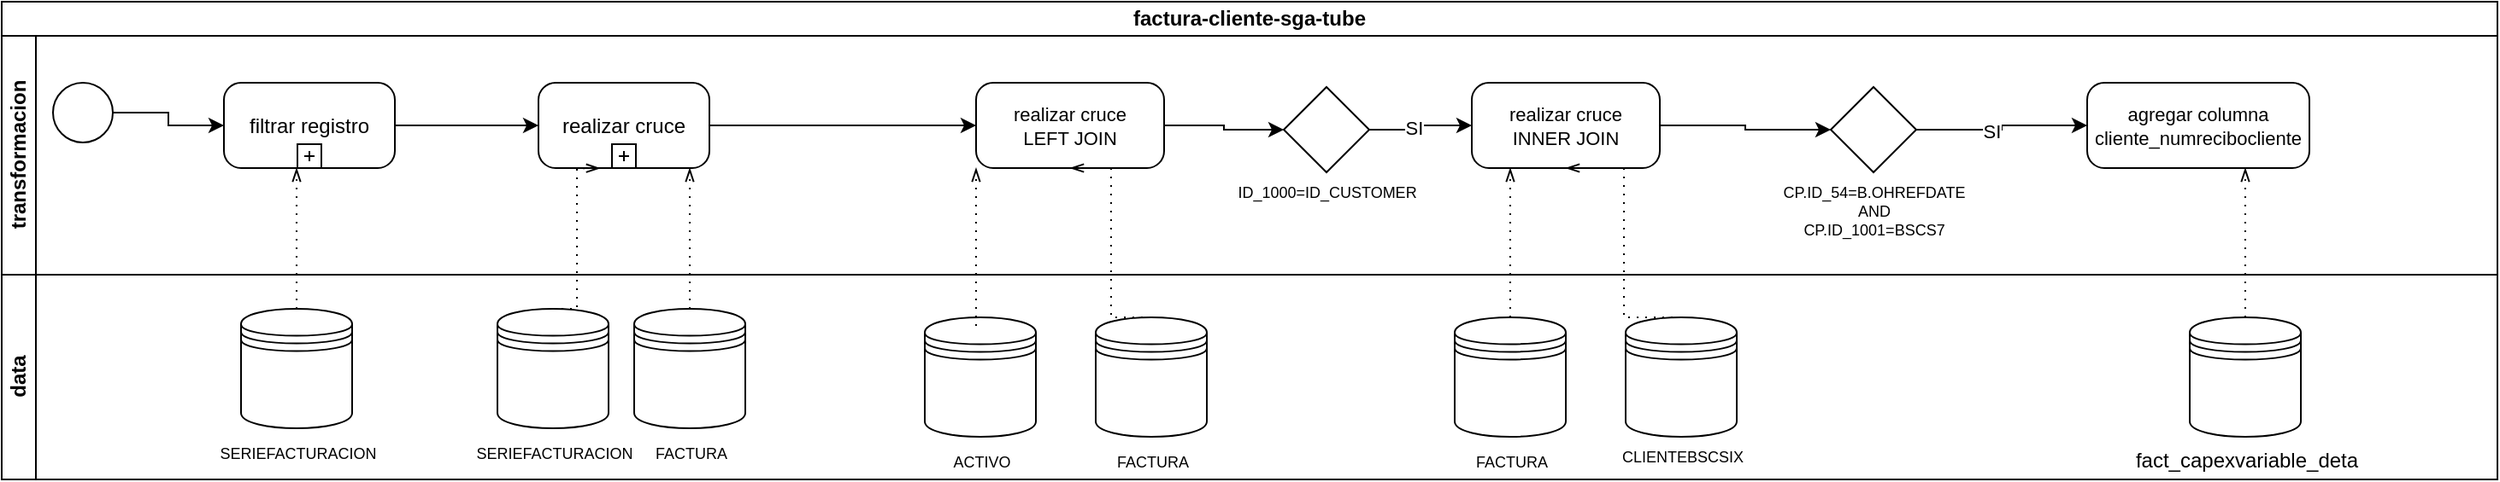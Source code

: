 <mxfile version="23.1.1" type="github">
  <diagram name="Página-1" id="NzK1YhTJ4DpfCUipt_Pe">
    <mxGraphModel dx="1050" dy="530" grid="1" gridSize="10" guides="1" tooltips="1" connect="1" arrows="1" fold="1" page="1" pageScale="1" pageWidth="827" pageHeight="1169" math="0" shadow="0">
      <root>
        <mxCell id="0" />
        <mxCell id="1" parent="0" />
        <mxCell id="dCHRHp1OiHREjXk_zQXD-1" value="factura-cliente-sga-tube" style="swimlane;html=1;childLayout=stackLayout;resizeParent=1;resizeParentMax=0;horizontal=1;startSize=20;horizontalStack=0;whiteSpace=wrap;" vertex="1" parent="1">
          <mxGeometry x="100" y="90" width="1460" height="280" as="geometry" />
        </mxCell>
        <mxCell id="dCHRHp1OiHREjXk_zQXD-2" value="transformacion" style="swimlane;html=1;startSize=20;horizontal=0;" vertex="1" parent="dCHRHp1OiHREjXk_zQXD-1">
          <mxGeometry y="20" width="1460" height="140" as="geometry" />
        </mxCell>
        <mxCell id="dCHRHp1OiHREjXk_zQXD-42" style="edgeStyle=orthogonalEdgeStyle;rounded=0;orthogonalLoop=1;jettySize=auto;html=1;" edge="1" parent="dCHRHp1OiHREjXk_zQXD-2" source="dCHRHp1OiHREjXk_zQXD-5" target="dCHRHp1OiHREjXk_zQXD-36">
          <mxGeometry relative="1" as="geometry" />
        </mxCell>
        <mxCell id="dCHRHp1OiHREjXk_zQXD-5" value="" style="points=[[0.145,0.145,0],[0.5,0,0],[0.855,0.145,0],[1,0.5,0],[0.855,0.855,0],[0.5,1,0],[0.145,0.855,0],[0,0.5,0]];shape=mxgraph.bpmn.event;html=1;verticalLabelPosition=bottom;labelBackgroundColor=#ffffff;verticalAlign=top;align=center;perimeter=ellipsePerimeter;outlineConnect=0;aspect=fixed;outline=standard;symbol=general;" vertex="1" parent="dCHRHp1OiHREjXk_zQXD-2">
          <mxGeometry x="30" y="27.5" width="35" height="35" as="geometry" />
        </mxCell>
        <mxCell id="dCHRHp1OiHREjXk_zQXD-36" value="filtrar registro" style="points=[[0.25,0,0],[0.5,0,0],[0.75,0,0],[1,0.25,0],[1,0.5,0],[1,0.75,0],[0.75,1,0],[0.5,1,0],[0.25,1,0],[0,0.75,0],[0,0.5,0],[0,0.25,0]];shape=mxgraph.bpmn.task;whiteSpace=wrap;rectStyle=rounded;size=10;html=1;container=1;expand=0;collapsible=0;taskMarker=abstract;isLoopSub=1;" vertex="1" parent="dCHRHp1OiHREjXk_zQXD-2">
          <mxGeometry x="130" y="27.5" width="100" height="50" as="geometry" />
        </mxCell>
        <mxCell id="dCHRHp1OiHREjXk_zQXD-53" style="edgeStyle=orthogonalEdgeStyle;rounded=0;orthogonalLoop=1;jettySize=auto;html=1;" edge="1" parent="dCHRHp1OiHREjXk_zQXD-2" source="dCHRHp1OiHREjXk_zQXD-37" target="dCHRHp1OiHREjXk_zQXD-13">
          <mxGeometry relative="1" as="geometry" />
        </mxCell>
        <mxCell id="dCHRHp1OiHREjXk_zQXD-37" value="realizar cruce" style="points=[[0.25,0,0],[0.5,0,0],[0.75,0,0],[1,0.25,0],[1,0.5,0],[1,0.75,0],[0.75,1,0],[0.5,1,0],[0.25,1,0],[0,0.75,0],[0,0.5,0],[0,0.25,0]];shape=mxgraph.bpmn.task;whiteSpace=wrap;rectStyle=rounded;size=10;html=1;container=1;expand=0;collapsible=0;taskMarker=abstract;isLoopSub=1;" vertex="1" parent="dCHRHp1OiHREjXk_zQXD-2">
          <mxGeometry x="314" y="27.5" width="100" height="50" as="geometry" />
        </mxCell>
        <mxCell id="dCHRHp1OiHREjXk_zQXD-40" style="edgeStyle=orthogonalEdgeStyle;rounded=0;orthogonalLoop=1;jettySize=auto;html=1;entryX=0;entryY=0.5;entryDx=0;entryDy=0;entryPerimeter=0;" edge="1" parent="dCHRHp1OiHREjXk_zQXD-2" source="dCHRHp1OiHREjXk_zQXD-36" target="dCHRHp1OiHREjXk_zQXD-37">
          <mxGeometry relative="1" as="geometry" />
        </mxCell>
        <mxCell id="dCHRHp1OiHREjXk_zQXD-58" style="edgeStyle=orthogonalEdgeStyle;rounded=0;orthogonalLoop=1;jettySize=auto;html=1;" edge="1" parent="dCHRHp1OiHREjXk_zQXD-2" source="dCHRHp1OiHREjXk_zQXD-13" target="dCHRHp1OiHREjXk_zQXD-57">
          <mxGeometry relative="1" as="geometry" />
        </mxCell>
        <mxCell id="dCHRHp1OiHREjXk_zQXD-13" value="realizar cruce&lt;br&gt;LEFT JOIN" style="points=[[0.25,0,0],[0.5,0,0],[0.75,0,0],[1,0.25,0],[1,0.5,0],[1,0.75,0],[0.75,1,0],[0.5,1,0],[0.25,1,0],[0,0.75,0],[0,0.5,0],[0,0.25,0]];shape=mxgraph.bpmn.task;whiteSpace=wrap;rectStyle=rounded;size=10;html=1;container=1;expand=0;collapsible=0;taskMarker=abstract;fontSize=11;" vertex="1" parent="dCHRHp1OiHREjXk_zQXD-2">
          <mxGeometry x="570" y="27.5" width="110" height="50" as="geometry" />
        </mxCell>
        <mxCell id="dCHRHp1OiHREjXk_zQXD-46" value="realizar cruce&lt;br&gt;INNER JOIN" style="points=[[0.25,0,0],[0.5,0,0],[0.75,0,0],[1,0.25,0],[1,0.5,0],[1,0.75,0],[0.75,1,0],[0.5,1,0],[0.25,1,0],[0,0.75,0],[0,0.5,0],[0,0.25,0]];shape=mxgraph.bpmn.task;whiteSpace=wrap;rectStyle=rounded;size=10;html=1;container=1;expand=0;collapsible=0;taskMarker=abstract;fontSize=11;" vertex="1" parent="dCHRHp1OiHREjXk_zQXD-2">
          <mxGeometry x="860" y="27.5" width="110" height="50" as="geometry" />
        </mxCell>
        <mxCell id="dCHRHp1OiHREjXk_zQXD-52" value="agregar columna&lt;br&gt;cliente_numrecibocliente" style="points=[[0.25,0,0],[0.5,0,0],[0.75,0,0],[1,0.25,0],[1,0.5,0],[1,0.75,0],[0.75,1,0],[0.5,1,0],[0.25,1,0],[0,0.75,0],[0,0.5,0],[0,0.25,0]];shape=mxgraph.bpmn.task;whiteSpace=wrap;rectStyle=rounded;size=10;html=1;container=1;expand=0;collapsible=0;taskMarker=abstract;fontSize=11;" vertex="1" parent="dCHRHp1OiHREjXk_zQXD-2">
          <mxGeometry x="1220" y="27.5" width="130" height="50" as="geometry" />
        </mxCell>
        <mxCell id="dCHRHp1OiHREjXk_zQXD-57" value="ID_1000=ID_CUSTOMER" style="points=[[0.25,0.25,0],[0.5,0,0],[0.75,0.25,0],[1,0.5,0],[0.75,0.75,0],[0.5,1,0],[0.25,0.75,0],[0,0.5,0]];shape=mxgraph.bpmn.gateway2;html=1;verticalLabelPosition=bottom;labelBackgroundColor=#ffffff;verticalAlign=top;align=center;perimeter=rhombusPerimeter;outlineConnect=0;outline=none;symbol=none;fontSize=9;" vertex="1" parent="dCHRHp1OiHREjXk_zQXD-2">
          <mxGeometry x="750" y="30" width="50" height="50" as="geometry" />
        </mxCell>
        <mxCell id="dCHRHp1OiHREjXk_zQXD-59" style="edgeStyle=orthogonalEdgeStyle;rounded=0;orthogonalLoop=1;jettySize=auto;html=1;entryX=0;entryY=0.5;entryDx=0;entryDy=0;entryPerimeter=0;" edge="1" parent="dCHRHp1OiHREjXk_zQXD-2" source="dCHRHp1OiHREjXk_zQXD-57" target="dCHRHp1OiHREjXk_zQXD-46">
          <mxGeometry relative="1" as="geometry" />
        </mxCell>
        <mxCell id="dCHRHp1OiHREjXk_zQXD-60" value="SI" style="edgeLabel;html=1;align=center;verticalAlign=middle;resizable=0;points=[];" vertex="1" connectable="0" parent="dCHRHp1OiHREjXk_zQXD-59">
          <mxGeometry x="-0.162" y="1" relative="1" as="geometry">
            <mxPoint as="offset" />
          </mxGeometry>
        </mxCell>
        <mxCell id="dCHRHp1OiHREjXk_zQXD-69" style="edgeStyle=orthogonalEdgeStyle;rounded=0;orthogonalLoop=1;jettySize=auto;html=1;" edge="1" parent="dCHRHp1OiHREjXk_zQXD-2" source="dCHRHp1OiHREjXk_zQXD-65" target="dCHRHp1OiHREjXk_zQXD-52">
          <mxGeometry relative="1" as="geometry" />
        </mxCell>
        <mxCell id="dCHRHp1OiHREjXk_zQXD-70" value="SI" style="edgeLabel;html=1;align=center;verticalAlign=middle;resizable=0;points=[];" vertex="1" connectable="0" parent="dCHRHp1OiHREjXk_zQXD-69">
          <mxGeometry x="-0.149" y="-1" relative="1" as="geometry">
            <mxPoint as="offset" />
          </mxGeometry>
        </mxCell>
        <mxCell id="dCHRHp1OiHREjXk_zQXD-65" value="CP.ID_54=B.OHREFDATE&lt;br&gt;AND&lt;br&gt;CP.ID_1001=BSCS7" style="points=[[0.25,0.25,0],[0.5,0,0],[0.75,0.25,0],[1,0.5,0],[0.75,0.75,0],[0.5,1,0],[0.25,0.75,0],[0,0.5,0]];shape=mxgraph.bpmn.gateway2;html=1;verticalLabelPosition=bottom;labelBackgroundColor=#ffffff;verticalAlign=top;align=center;perimeter=rhombusPerimeter;outlineConnect=0;outline=none;symbol=none;fontSize=9;" vertex="1" parent="dCHRHp1OiHREjXk_zQXD-2">
          <mxGeometry x="1070" y="30" width="50" height="50" as="geometry" />
        </mxCell>
        <mxCell id="dCHRHp1OiHREjXk_zQXD-68" style="edgeStyle=orthogonalEdgeStyle;rounded=0;orthogonalLoop=1;jettySize=auto;html=1;entryX=0;entryY=0.5;entryDx=0;entryDy=0;entryPerimeter=0;" edge="1" parent="dCHRHp1OiHREjXk_zQXD-2" source="dCHRHp1OiHREjXk_zQXD-46" target="dCHRHp1OiHREjXk_zQXD-65">
          <mxGeometry relative="1" as="geometry" />
        </mxCell>
        <mxCell id="dCHRHp1OiHREjXk_zQXD-3" value="data" style="swimlane;html=1;startSize=20;horizontal=0;" vertex="1" parent="dCHRHp1OiHREjXk_zQXD-1">
          <mxGeometry y="160" width="1460" height="120" as="geometry" />
        </mxCell>
        <mxCell id="dCHRHp1OiHREjXk_zQXD-7" value="&lt;font style=&quot;font-size: 9px;&quot;&gt;SERIEFACTURACION&lt;/font&gt;" style="shape=datastore;html=1;labelPosition=center;verticalLabelPosition=bottom;align=center;verticalAlign=top;" vertex="1" parent="dCHRHp1OiHREjXk_zQXD-3">
          <mxGeometry x="140" y="20" width="65" height="70" as="geometry" />
        </mxCell>
        <mxCell id="dCHRHp1OiHREjXk_zQXD-16" value="&lt;font style=&quot;font-size: 9px;&quot;&gt;FACTURA&lt;/font&gt;" style="shape=datastore;html=1;labelPosition=center;verticalLabelPosition=bottom;align=center;verticalAlign=top;" vertex="1" parent="dCHRHp1OiHREjXk_zQXD-3">
          <mxGeometry x="370" y="20" width="65" height="70" as="geometry" />
        </mxCell>
        <mxCell id="dCHRHp1OiHREjXk_zQXD-32" value="&lt;font style=&quot;font-size: 9px;&quot;&gt;SERIEFACTURACION&lt;/font&gt;" style="shape=datastore;html=1;labelPosition=center;verticalLabelPosition=bottom;align=center;verticalAlign=top;" vertex="1" parent="dCHRHp1OiHREjXk_zQXD-3">
          <mxGeometry x="290" y="20" width="65" height="70" as="geometry" />
        </mxCell>
        <mxCell id="dCHRHp1OiHREjXk_zQXD-34" value="fact_capexvariable_deta" style="shape=datastore;html=1;labelPosition=center;verticalLabelPosition=bottom;align=center;verticalAlign=top;" vertex="1" parent="dCHRHp1OiHREjXk_zQXD-3">
          <mxGeometry x="1280" y="25" width="65" height="70" as="geometry" />
        </mxCell>
        <mxCell id="dCHRHp1OiHREjXk_zQXD-43" value="&lt;font style=&quot;font-size: 9px;&quot;&gt;ACTIVO&lt;/font&gt;" style="shape=datastore;html=1;labelPosition=center;verticalLabelPosition=bottom;align=center;verticalAlign=top;" vertex="1" parent="dCHRHp1OiHREjXk_zQXD-3">
          <mxGeometry x="540" y="25" width="65" height="70" as="geometry" />
        </mxCell>
        <mxCell id="dCHRHp1OiHREjXk_zQXD-44" value="&lt;font style=&quot;font-size: 9px;&quot;&gt;FACTURA&lt;/font&gt;" style="shape=datastore;html=1;labelPosition=center;verticalLabelPosition=bottom;align=center;verticalAlign=top;" vertex="1" parent="dCHRHp1OiHREjXk_zQXD-3">
          <mxGeometry x="640" y="25" width="65" height="70" as="geometry" />
        </mxCell>
        <mxCell id="dCHRHp1OiHREjXk_zQXD-48" value="CLIENTEBSCSIX" style="shape=datastore;html=1;labelPosition=center;verticalLabelPosition=bottom;align=center;verticalAlign=top;fontSize=9;" vertex="1" parent="dCHRHp1OiHREjXk_zQXD-3">
          <mxGeometry x="950" y="25" width="65" height="70" as="geometry" />
        </mxCell>
        <mxCell id="dCHRHp1OiHREjXk_zQXD-66" value="&lt;font style=&quot;font-size: 9px;&quot;&gt;FACTURA&lt;/font&gt;" style="shape=datastore;html=1;labelPosition=center;verticalLabelPosition=bottom;align=center;verticalAlign=top;" vertex="1" parent="dCHRHp1OiHREjXk_zQXD-3">
          <mxGeometry x="850" y="25" width="65" height="70" as="geometry" />
        </mxCell>
        <mxCell id="dCHRHp1OiHREjXk_zQXD-62" value="" style="edgeStyle=elbowEdgeStyle;fontSize=12;html=1;endFill=0;startFill=0;endSize=6;startSize=6;dashed=1;dashPattern=1 4;endArrow=openThin;startArrow=none;rounded=0;exitX=0.5;exitY=0;exitDx=0;exitDy=0;entryX=0.5;entryY=1;entryDx=0;entryDy=0;entryPerimeter=0;" edge="1" parent="dCHRHp1OiHREjXk_zQXD-1" source="dCHRHp1OiHREjXk_zQXD-44" target="dCHRHp1OiHREjXk_zQXD-13">
          <mxGeometry width="160" relative="1" as="geometry">
            <mxPoint x="420" y="190" as="sourcePoint" />
            <mxPoint x="580" y="190" as="targetPoint" />
          </mxGeometry>
        </mxCell>
        <mxCell id="dCHRHp1OiHREjXk_zQXD-63" value="" style="edgeStyle=elbowEdgeStyle;fontSize=12;html=1;endFill=0;startFill=0;endSize=6;startSize=6;dashed=1;dashPattern=1 4;endArrow=openThin;startArrow=none;rounded=0;exitX=0.5;exitY=0;exitDx=0;exitDy=0;entryX=0.5;entryY=1;entryDx=0;entryDy=0;entryPerimeter=0;" edge="1" parent="dCHRHp1OiHREjXk_zQXD-1" source="dCHRHp1OiHREjXk_zQXD-48" target="dCHRHp1OiHREjXk_zQXD-46">
          <mxGeometry width="160" relative="1" as="geometry">
            <mxPoint x="480" y="190" as="sourcePoint" />
            <mxPoint x="640" y="190" as="targetPoint" />
          </mxGeometry>
        </mxCell>
        <mxCell id="dCHRHp1OiHREjXk_zQXD-64" value="" style="edgeStyle=elbowEdgeStyle;fontSize=12;html=1;endFill=0;startFill=0;endSize=6;startSize=6;dashed=1;dashPattern=1 4;endArrow=openThin;startArrow=none;rounded=0;" edge="1" parent="dCHRHp1OiHREjXk_zQXD-1" source="dCHRHp1OiHREjXk_zQXD-34" target="dCHRHp1OiHREjXk_zQXD-52">
          <mxGeometry width="160" relative="1" as="geometry">
            <mxPoint x="1100" y="190" as="sourcePoint" />
            <mxPoint x="1120" y="190" as="targetPoint" />
          </mxGeometry>
        </mxCell>
        <mxCell id="dCHRHp1OiHREjXk_zQXD-67" value="" style="edgeStyle=elbowEdgeStyle;fontSize=12;html=1;endFill=0;startFill=0;endSize=6;startSize=6;dashed=1;dashPattern=1 4;endArrow=openThin;startArrow=none;rounded=0;exitX=0.5;exitY=0;exitDx=0;exitDy=0;" edge="1" parent="dCHRHp1OiHREjXk_zQXD-1" source="dCHRHp1OiHREjXk_zQXD-66" target="dCHRHp1OiHREjXk_zQXD-46">
          <mxGeometry width="160" relative="1" as="geometry">
            <mxPoint x="960" y="190" as="sourcePoint" />
            <mxPoint x="1120" y="190" as="targetPoint" />
          </mxGeometry>
        </mxCell>
        <mxCell id="dCHRHp1OiHREjXk_zQXD-71" value="" style="edgeStyle=elbowEdgeStyle;fontSize=12;html=1;endFill=0;startFill=0;endSize=6;startSize=6;dashed=1;dashPattern=1 4;endArrow=openThin;startArrow=none;rounded=0;exitX=0.5;exitY=0;exitDx=0;exitDy=0;" edge="1" parent="dCHRHp1OiHREjXk_zQXD-1" source="dCHRHp1OiHREjXk_zQXD-16" target="dCHRHp1OiHREjXk_zQXD-37">
          <mxGeometry width="160" relative="1" as="geometry">
            <mxPoint x="520" y="190" as="sourcePoint" />
            <mxPoint x="680" y="190" as="targetPoint" />
          </mxGeometry>
        </mxCell>
        <mxCell id="dCHRHp1OiHREjXk_zQXD-72" value="" style="edgeStyle=elbowEdgeStyle;fontSize=12;html=1;endFill=0;startFill=0;endSize=6;startSize=6;dashed=1;dashPattern=1 4;endArrow=openThin;startArrow=none;rounded=0;exitX=0.5;exitY=0;exitDx=0;exitDy=0;entryX=0.36;entryY=1.002;entryDx=0;entryDy=0;entryPerimeter=0;" edge="1" parent="dCHRHp1OiHREjXk_zQXD-1" source="dCHRHp1OiHREjXk_zQXD-32" target="dCHRHp1OiHREjXk_zQXD-37">
          <mxGeometry width="160" relative="1" as="geometry">
            <mxPoint x="520" y="190" as="sourcePoint" />
            <mxPoint x="680" y="190" as="targetPoint" />
          </mxGeometry>
        </mxCell>
        <mxCell id="dCHRHp1OiHREjXk_zQXD-73" value="" style="edgeStyle=elbowEdgeStyle;fontSize=12;html=1;endFill=0;startFill=0;endSize=6;startSize=6;dashed=1;dashPattern=1 4;endArrow=openThin;startArrow=none;rounded=0;exitX=0.5;exitY=0;exitDx=0;exitDy=0;" edge="1" parent="dCHRHp1OiHREjXk_zQXD-1" source="dCHRHp1OiHREjXk_zQXD-7" target="dCHRHp1OiHREjXk_zQXD-36">
          <mxGeometry width="160" relative="1" as="geometry">
            <mxPoint x="400" y="190" as="sourcePoint" />
            <mxPoint x="560" y="190" as="targetPoint" />
          </mxGeometry>
        </mxCell>
        <mxCell id="dCHRHp1OiHREjXk_zQXD-61" value="" style="edgeStyle=elbowEdgeStyle;fontSize=12;html=1;endFill=0;startFill=0;endSize=6;startSize=6;dashed=1;dashPattern=1 4;endArrow=openThin;startArrow=none;rounded=0;" edge="1" parent="1" target="dCHRHp1OiHREjXk_zQXD-13">
          <mxGeometry width="160" relative="1" as="geometry">
            <mxPoint x="670" y="280" as="sourcePoint" />
            <mxPoint x="680" y="280" as="targetPoint" />
          </mxGeometry>
        </mxCell>
      </root>
    </mxGraphModel>
  </diagram>
</mxfile>
